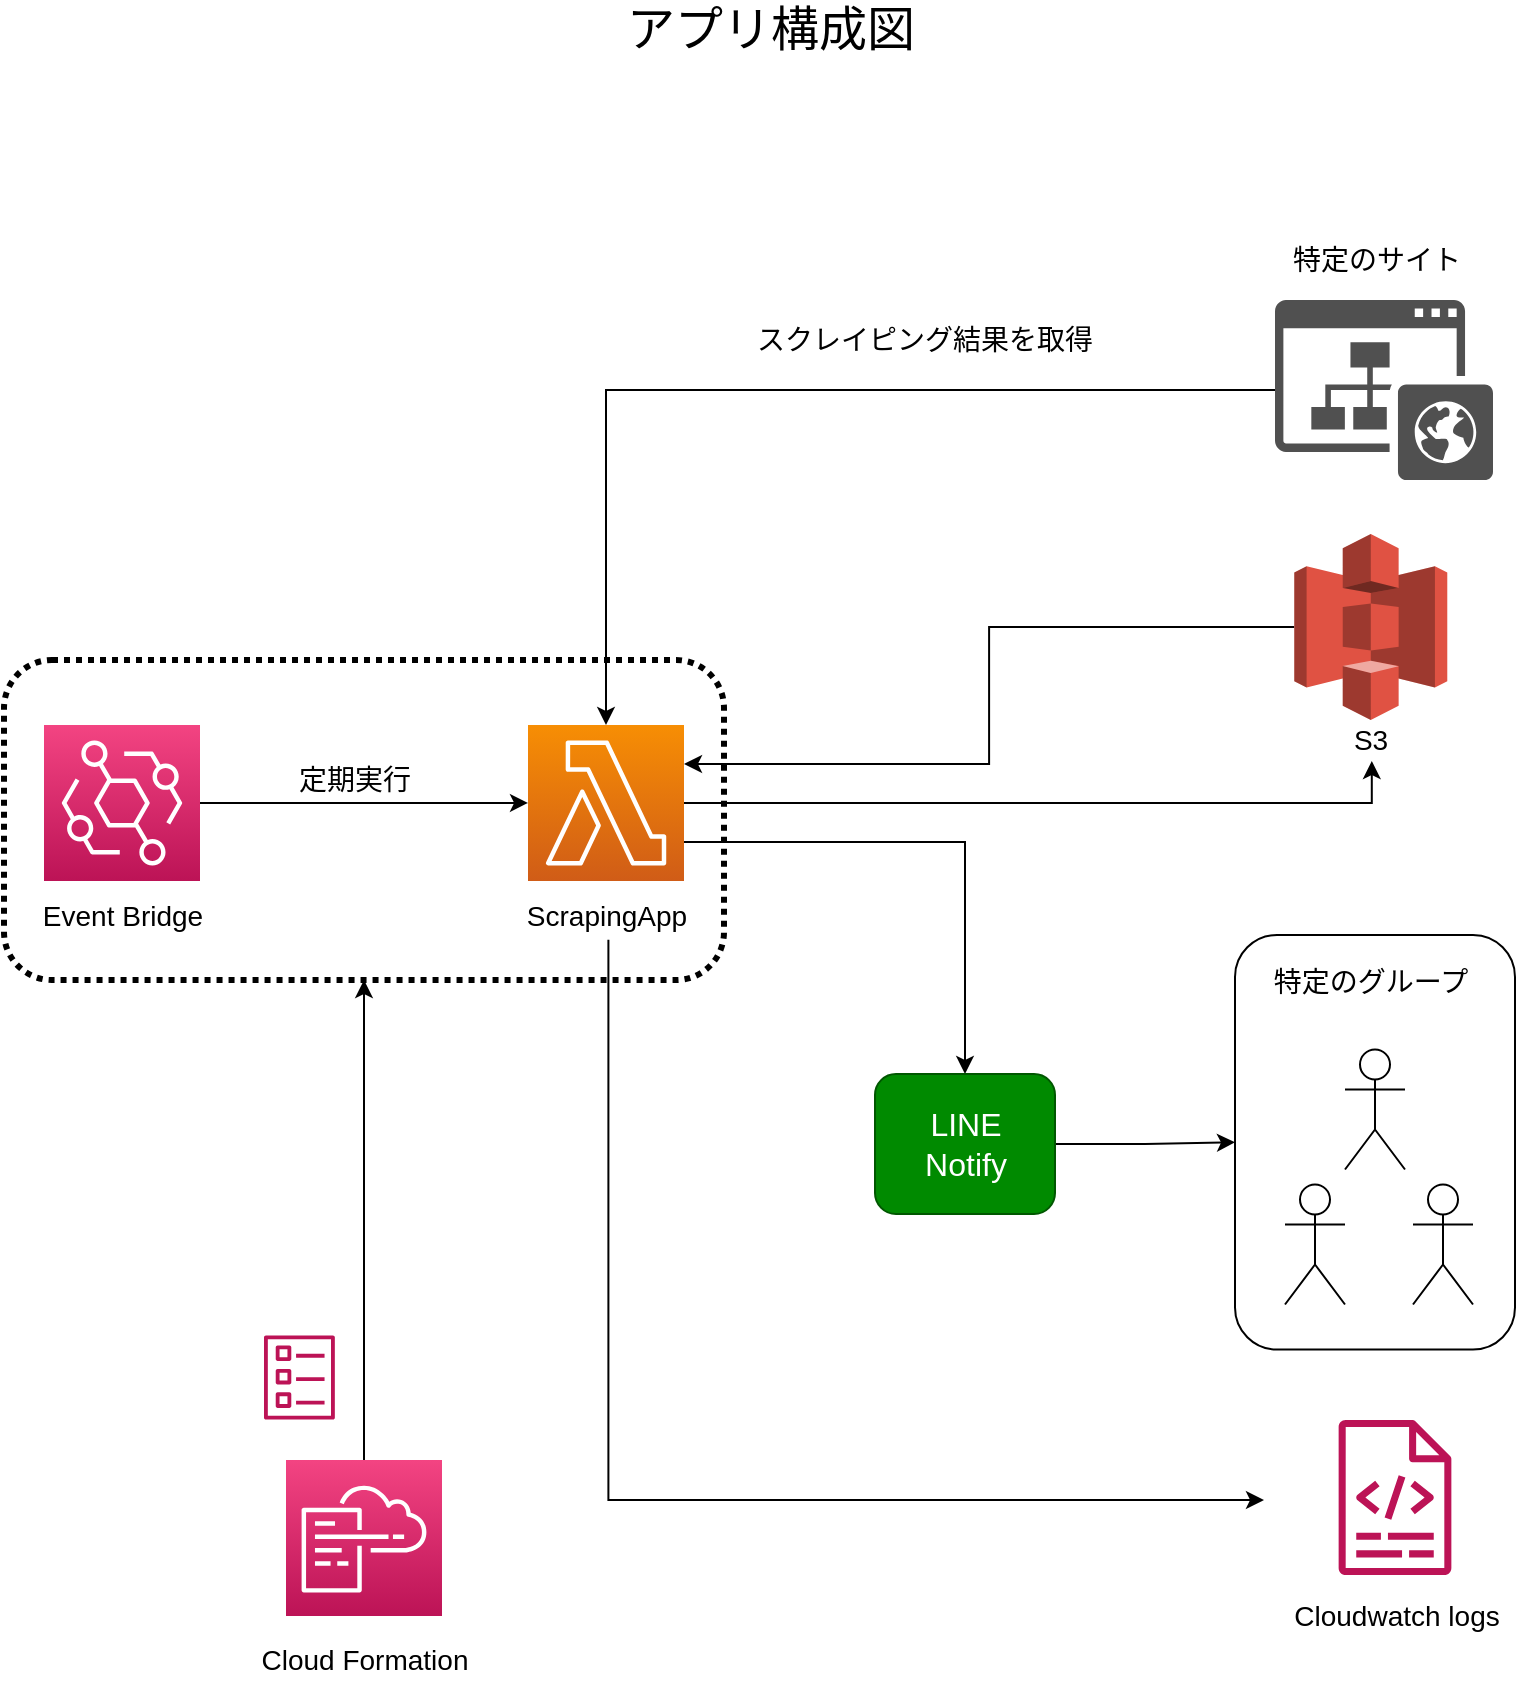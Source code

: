 <mxfile>
    <diagram id="wdg7LagE3y4hPmiCzJhA" name="ページ1">
        <mxGraphModel dx="1204" dy="790" grid="1" gridSize="10" guides="1" tooltips="1" connect="1" arrows="1" fold="1" page="1" pageScale="1" pageWidth="827" pageHeight="1169" math="0" shadow="0">
            <root>
                <mxCell id="0"/>
                <mxCell id="1" parent="0"/>
                <mxCell id="43" value="" style="rounded=1;whiteSpace=wrap;html=1;fontSize=12;fontColor=#FFFFFF;strokeWidth=3;dashed=1;dashPattern=1 1;fillColor=none;" parent="1" vertex="1">
                    <mxGeometry x="30" y="410" width="360" height="160" as="geometry"/>
                </mxCell>
                <mxCell id="31" value="" style="rounded=1;whiteSpace=wrap;html=1;fontSize=16;fontColor=#FFFFFF;strokeWidth=1;fillColor=none;" parent="1" vertex="1">
                    <mxGeometry x="645.5" y="547.5" width="140" height="207.25" as="geometry"/>
                </mxCell>
                <mxCell id="5" style="edgeStyle=orthogonalEdgeStyle;rounded=0;orthogonalLoop=1;jettySize=auto;html=1;exitX=1;exitY=0.5;exitDx=0;exitDy=0;exitPerimeter=0;fontSize=14;" parent="1" source="2" edge="1">
                    <mxGeometry relative="1" as="geometry">
                        <mxPoint x="292" y="481.441" as="targetPoint"/>
                    </mxGeometry>
                </mxCell>
                <mxCell id="2" value="" style="points=[[0,0,0],[0.25,0,0],[0.5,0,0],[0.75,0,0],[1,0,0],[0,1,0],[0.25,1,0],[0.5,1,0],[0.75,1,0],[1,1,0],[0,0.25,0],[0,0.5,0],[0,0.75,0],[1,0.25,0],[1,0.5,0],[1,0.75,0]];outlineConnect=0;fontColor=#232F3E;gradientColor=#F34482;gradientDirection=north;fillColor=#BC1356;strokeColor=#ffffff;dashed=0;verticalLabelPosition=bottom;verticalAlign=top;align=center;html=1;fontSize=12;fontStyle=0;aspect=fixed;shape=mxgraph.aws4.resourceIcon;resIcon=mxgraph.aws4.eventbridge;" parent="1" vertex="1">
                    <mxGeometry x="50" y="442.5" width="78" height="78" as="geometry"/>
                </mxCell>
                <mxCell id="3" value="アプリ構成図" style="text;html=1;align=center;verticalAlign=middle;resizable=0;points=[];autosize=1;strokeColor=none;strokeWidth=1;fontSize=24;" parent="1" vertex="1">
                    <mxGeometry x="333" y="80" width="160" height="30" as="geometry"/>
                </mxCell>
                <mxCell id="4" value="Event Bridge" style="text;html=1;align=center;verticalAlign=middle;resizable=0;points=[];autosize=1;strokeColor=none;fontSize=14;" parent="1" vertex="1">
                    <mxGeometry x="39" y="527.5" width="100" height="20" as="geometry"/>
                </mxCell>
                <mxCell id="37" style="edgeStyle=orthogonalEdgeStyle;rounded=0;orthogonalLoop=1;jettySize=auto;html=1;exitX=1;exitY=0.75;exitDx=0;exitDy=0;exitPerimeter=0;fontSize=12;fontColor=#FFFFFF;" parent="1" source="6" target="26" edge="1">
                    <mxGeometry relative="1" as="geometry"/>
                </mxCell>
                <mxCell id="39" style="edgeStyle=orthogonalEdgeStyle;rounded=0;orthogonalLoop=1;jettySize=auto;html=1;exitX=0.512;exitY=1.116;exitDx=0;exitDy=0;exitPerimeter=0;fontSize=12;fontColor=#FFFFFF;" parent="1" source="7" edge="1">
                    <mxGeometry relative="1" as="geometry">
                        <mxPoint x="660" y="830" as="targetPoint"/>
                        <Array as="points">
                            <mxPoint x="332" y="830"/>
                            <mxPoint x="660" y="830"/>
                        </Array>
                    </mxGeometry>
                </mxCell>
                <mxCell id="50" style="edgeStyle=orthogonalEdgeStyle;rounded=0;orthogonalLoop=1;jettySize=auto;html=1;exitX=0;exitY=0.5;exitDx=0;exitDy=0;exitPerimeter=0;entryX=1;entryY=0.25;entryDx=0;entryDy=0;entryPerimeter=0;" edge="1" parent="1" source="46" target="6">
                    <mxGeometry relative="1" as="geometry">
                        <mxPoint x="450" y="360" as="targetPoint"/>
                    </mxGeometry>
                </mxCell>
                <mxCell id="6" value="" style="points=[[0,0,0],[0.25,0,0],[0.5,0,0],[0.75,0,0],[1,0,0],[0,1,0],[0.25,1,0],[0.5,1,0],[0.75,1,0],[1,1,0],[0,0.25,0],[0,0.5,0],[0,0.75,0],[1,0.25,0],[1,0.5,0],[1,0.75,0]];outlineConnect=0;fontColor=#232F3E;gradientColor=#F78E04;gradientDirection=north;fillColor=#D05C17;strokeColor=#ffffff;dashed=0;verticalLabelPosition=bottom;verticalAlign=top;align=center;html=1;fontSize=12;fontStyle=0;aspect=fixed;shape=mxgraph.aws4.resourceIcon;resIcon=mxgraph.aws4.lambda;" parent="1" vertex="1">
                    <mxGeometry x="292" y="442.5" width="78" height="78" as="geometry"/>
                </mxCell>
                <mxCell id="7" value="ScrapingApp" style="text;html=1;align=center;verticalAlign=middle;resizable=0;points=[];autosize=1;strokeColor=none;fontSize=14;" parent="1" vertex="1">
                    <mxGeometry x="281" y="527.5" width="100" height="20" as="geometry"/>
                </mxCell>
                <mxCell id="14" value="" style="outlineConnect=0;fontColor=#232F3E;gradientColor=none;fillColor=#BC1356;strokeColor=none;dashed=0;verticalLabelPosition=bottom;verticalAlign=top;align=center;html=1;fontSize=12;fontStyle=0;aspect=fixed;pointerEvents=1;shape=mxgraph.aws4.logs;" parent="1" vertex="1">
                    <mxGeometry x="673.39" y="790" width="104.22" height="77.5" as="geometry"/>
                </mxCell>
                <mxCell id="35" style="edgeStyle=orthogonalEdgeStyle;rounded=0;orthogonalLoop=1;jettySize=auto;html=1;fontSize=12;fontColor=#FFFFFF;" parent="1" source="18" target="6" edge="1">
                    <mxGeometry relative="1" as="geometry"/>
                </mxCell>
                <mxCell id="18" value="" style="pointerEvents=1;shadow=0;dashed=0;html=1;strokeColor=none;fillColor=#505050;labelPosition=center;verticalLabelPosition=bottom;verticalAlign=top;outlineConnect=0;align=center;shape=mxgraph.office.sites.website_public;fontSize=16;" parent="1" vertex="1">
                    <mxGeometry x="665.5" y="230" width="109" height="90" as="geometry"/>
                </mxCell>
                <mxCell id="20" value="Cloudwatch logs" style="text;html=1;align=center;verticalAlign=middle;resizable=0;points=[];autosize=1;strokeColor=none;fontSize=14;" parent="1" vertex="1">
                    <mxGeometry x="665.5" y="877.5" width="120" height="20" as="geometry"/>
                </mxCell>
                <mxCell id="21" value="特定のサイト" style="text;html=1;align=center;verticalAlign=middle;resizable=0;points=[];autosize=1;strokeColor=none;fontSize=14;" parent="1" vertex="1">
                    <mxGeometry x="665.5" y="200" width="100" height="20" as="geometry"/>
                </mxCell>
                <mxCell id="24" value="定期実行" style="text;html=1;align=center;verticalAlign=middle;resizable=0;points=[];autosize=1;strokeColor=none;fontSize=14;" parent="1" vertex="1">
                    <mxGeometry x="170" y="460" width="70" height="20" as="geometry"/>
                </mxCell>
                <mxCell id="38" style="edgeStyle=orthogonalEdgeStyle;rounded=0;orthogonalLoop=1;jettySize=auto;html=1;exitX=1;exitY=0.5;exitDx=0;exitDy=0;fontSize=12;fontColor=#FFFFFF;" parent="1" source="26" target="31" edge="1">
                    <mxGeometry relative="1" as="geometry"/>
                </mxCell>
                <mxCell id="26" value="LINE&lt;br&gt;Notify" style="rounded=1;whiteSpace=wrap;html=1;fontSize=16;strokeWidth=1;fillColor=#008a00;strokeColor=#005700;fontColor=#FFFFFF;" parent="1" vertex="1">
                    <mxGeometry x="465.5" y="617" width="90" height="70" as="geometry"/>
                </mxCell>
                <mxCell id="27" value="" style="shape=umlActor;verticalLabelPosition=bottom;verticalAlign=top;html=1;outlineConnect=0;fontSize=16;fontColor=#FFFFFF;strokeWidth=1;" parent="1" vertex="1">
                    <mxGeometry x="700.5" y="604.75" width="30" height="60" as="geometry"/>
                </mxCell>
                <mxCell id="28" value="" style="shape=umlActor;verticalLabelPosition=bottom;verticalAlign=top;html=1;outlineConnect=0;fontSize=16;fontColor=#FFFFFF;strokeWidth=1;" parent="1" vertex="1">
                    <mxGeometry x="670.5" y="672.25" width="30" height="60" as="geometry"/>
                </mxCell>
                <mxCell id="29" value="" style="shape=umlActor;verticalLabelPosition=bottom;verticalAlign=top;html=1;outlineConnect=0;fontSize=16;fontColor=#FFFFFF;strokeWidth=1;" parent="1" vertex="1">
                    <mxGeometry x="734.5" y="672.25" width="30" height="60" as="geometry"/>
                </mxCell>
                <mxCell id="36" value="スクレイピング結果を取得" style="text;html=1;align=center;verticalAlign=middle;resizable=0;points=[];autosize=1;strokeColor=none;fontSize=14;" parent="1" vertex="1">
                    <mxGeometry x="400" y="240" width="180" height="20" as="geometry"/>
                </mxCell>
                <mxCell id="40" value="" style="points=[[0,0,0],[0.25,0,0],[0.5,0,0],[0.75,0,0],[1,0,0],[0,1,0],[0.25,1,0],[0.5,1,0],[0.75,1,0],[1,1,0],[0,0.25,0],[0,0.5,0],[0,0.75,0],[1,0.25,0],[1,0.5,0],[1,0.75,0]];points=[[0,0,0],[0.25,0,0],[0.5,0,0],[0.75,0,0],[1,0,0],[0,1,0],[0.25,1,0],[0.5,1,0],[0.75,1,0],[1,1,0],[0,0.25,0],[0,0.5,0],[0,0.75,0],[1,0.25,0],[1,0.5,0],[1,0.75,0]];outlineConnect=0;fontColor=#232F3E;gradientColor=#F34482;gradientDirection=north;fillColor=#BC1356;strokeColor=#ffffff;dashed=0;verticalLabelPosition=bottom;verticalAlign=top;align=center;html=1;fontSize=12;fontStyle=0;aspect=fixed;shape=mxgraph.aws4.resourceIcon;resIcon=mxgraph.aws4.cloudformation;" parent="1" vertex="1">
                    <mxGeometry x="171" y="810" width="78" height="78" as="geometry"/>
                </mxCell>
                <mxCell id="41" value="Cloud Formation" style="text;html=1;align=center;verticalAlign=middle;resizable=0;points=[];autosize=1;strokeColor=none;fontSize=14;" parent="1" vertex="1">
                    <mxGeometry x="150" y="900" width="120" height="20" as="geometry"/>
                </mxCell>
                <mxCell id="42" value="" style="outlineConnect=0;fontColor=#232F3E;gradientColor=none;fillColor=#BC1356;strokeColor=none;dashed=0;verticalLabelPosition=bottom;verticalAlign=top;align=center;html=1;fontSize=12;fontStyle=0;aspect=fixed;pointerEvents=1;shape=mxgraph.aws4.template;" parent="1" vertex="1">
                    <mxGeometry x="160" y="747.5" width="35.42" height="42.5" as="geometry"/>
                </mxCell>
                <mxCell id="44" style="edgeStyle=orthogonalEdgeStyle;rounded=0;orthogonalLoop=1;jettySize=auto;html=1;exitX=0.5;exitY=0;exitDx=0;exitDy=0;exitPerimeter=0;fontSize=14;entryX=0.5;entryY=1;entryDx=0;entryDy=0;" parent="1" source="40" target="43" edge="1">
                    <mxGeometry relative="1" as="geometry">
                        <mxPoint x="221" y="580" as="targetPoint"/>
                        <mxPoint x="139.0" y="660.06" as="sourcePoint"/>
                    </mxGeometry>
                </mxCell>
                <mxCell id="45" value="特定のグループ" style="text;html=1;align=center;verticalAlign=middle;resizable=0;points=[];autosize=1;strokeColor=none;fontSize=14;" parent="1" vertex="1">
                    <mxGeometry x="658.39" y="560.5" width="110" height="20" as="geometry"/>
                </mxCell>
                <mxCell id="46" value="" style="outlineConnect=0;dashed=0;verticalLabelPosition=bottom;verticalAlign=top;align=center;html=1;shape=mxgraph.aws3.s3;fillColor=#E05243;gradientColor=none;" vertex="1" parent="1">
                    <mxGeometry x="675.14" y="347" width="76.5" height="93" as="geometry"/>
                </mxCell>
                <mxCell id="48" style="edgeStyle=orthogonalEdgeStyle;rounded=0;orthogonalLoop=1;jettySize=auto;html=1;fontSize=12;fontColor=#FFFFFF;exitX=1;exitY=0.5;exitDx=0;exitDy=0;exitPerimeter=0;entryX=0.517;entryY=1.025;entryDx=0;entryDy=0;entryPerimeter=0;" edge="1" parent="1" source="6" target="49">
                    <mxGeometry relative="1" as="geometry">
                        <mxPoint x="687.25" y="406" as="sourcePoint"/>
                        <mxPoint x="716" y="470" as="targetPoint"/>
                    </mxGeometry>
                </mxCell>
                <mxCell id="49" value="S3" style="text;html=1;align=center;verticalAlign=middle;resizable=0;points=[];autosize=1;strokeColor=none;fontSize=14;" vertex="1" parent="1">
                    <mxGeometry x="698.39" y="440" width="30" height="20" as="geometry"/>
                </mxCell>
            </root>
        </mxGraphModel>
    </diagram>
</mxfile>